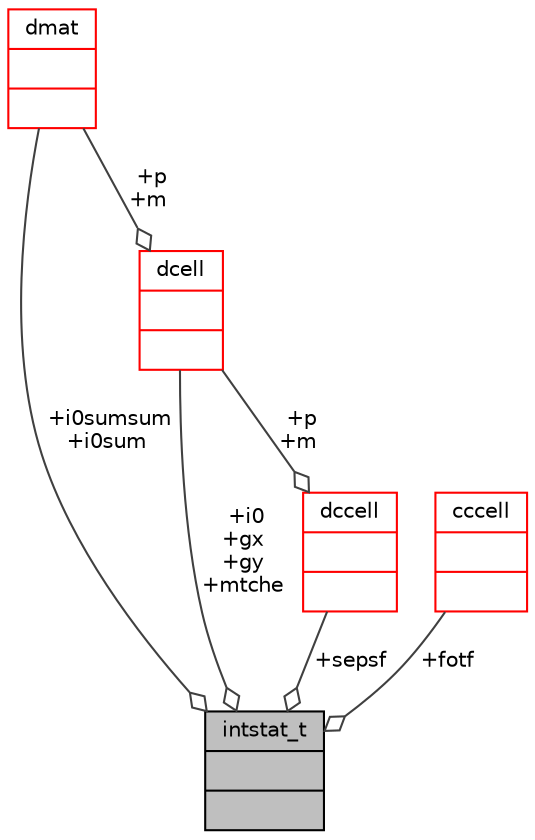 digraph "intstat_t"
{
 // INTERACTIVE_SVG=YES
  bgcolor="transparent";
  edge [fontname="Helvetica",fontsize="10",labelfontname="Helvetica",labelfontsize="10"];
  node [fontname="Helvetica",fontsize="10",shape=record];
  Node49 [label="{intstat_t\n||}",height=0.2,width=0.4,color="black", fillcolor="grey75", style="filled", fontcolor="black"];
  Node50 -> Node49 [color="grey25",fontsize="10",style="solid",label=" +i0\n+gx\n+gy\n+mtche" ,arrowhead="odiamond",fontname="Helvetica"];
  Node50 [label="{dcell\n||}",height=0.2,width=0.4,color="red",URL="$type_8h.html#structdcell"];
  Node58 -> Node50 [color="grey25",fontsize="10",style="solid",label=" +p\n+m" ,arrowhead="odiamond",fontname="Helvetica"];
  Node58 [label="{dmat\n||}",height=0.2,width=0.4,color="red",URL="$type_8h.html#structdmat"];
  Node64 -> Node49 [color="grey25",fontsize="10",style="solid",label=" +sepsf" ,arrowhead="odiamond",fontname="Helvetica"];
  Node64 [label="{dccell\n||}",height=0.2,width=0.4,color="red",URL="$type_8h.html#structdccell"];
  Node50 -> Node64 [color="grey25",fontsize="10",style="solid",label=" +p\n+m" ,arrowhead="odiamond",fontname="Helvetica"];
  Node65 -> Node49 [color="grey25",fontsize="10",style="solid",label=" +fotf" ,arrowhead="odiamond",fontname="Helvetica"];
  Node65 [label="{cccell\n||}",height=0.2,width=0.4,color="red",URL="$type_8h.html#structcccell"];
  Node58 -> Node49 [color="grey25",fontsize="10",style="solid",label=" +i0sumsum\n+i0sum" ,arrowhead="odiamond",fontname="Helvetica"];
}
